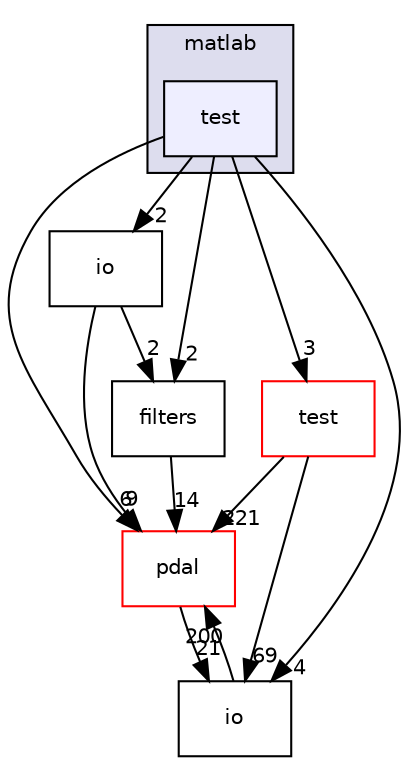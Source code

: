 digraph "pdal/plugins/matlab/test" {
  compound=true
  node [ fontsize="10", fontname="Helvetica"];
  edge [ labelfontsize="10", labelfontname="Helvetica"];
  subgraph clusterdir_b09789ddcb695fc624ec559742a2b8b6 {
    graph [ bgcolor="#ddddee", pencolor="black", label="matlab" fontname="Helvetica", fontsize="10", URL="dir_b09789ddcb695fc624ec559742a2b8b6.html"]
  dir_3f9020257457a9414d9fef544cf2404f [shape=box, label="test", style="filled", fillcolor="#eeeeff", pencolor="black", URL="dir_3f9020257457a9414d9fef544cf2404f.html"];
  }
  dir_37e2adedb6e706efcbfadb5213756005 [shape=box label="pdal" fillcolor="white" style="filled" color="red" URL="dir_37e2adedb6e706efcbfadb5213756005.html"];
  dir_a7184bb2073c09efe3928f69dd0948fb [shape=box label="io" URL="dir_a7184bb2073c09efe3928f69dd0948fb.html"];
  dir_88aa5027650279860e272a4a9998da6e [shape=box label="test" fillcolor="white" style="filled" color="red" URL="dir_88aa5027650279860e272a4a9998da6e.html"];
  dir_c98958ab957f53ac50c5b01cf100afb4 [shape=box label="filters" URL="dir_c98958ab957f53ac50c5b01cf100afb4.html"];
  dir_1d5bbadd870fe047ff237b24e55617ae [shape=box label="io" URL="dir_1d5bbadd870fe047ff237b24e55617ae.html"];
  dir_37e2adedb6e706efcbfadb5213756005->dir_1d5bbadd870fe047ff237b24e55617ae [headlabel="21", labeldistance=1.5 headhref="dir_000050_000044.html"];
  dir_a7184bb2073c09efe3928f69dd0948fb->dir_37e2adedb6e706efcbfadb5213756005 [headlabel="9", labeldistance=1.5 headhref="dir_000074_000050.html"];
  dir_a7184bb2073c09efe3928f69dd0948fb->dir_c98958ab957f53ac50c5b01cf100afb4 [headlabel="2", labeldistance=1.5 headhref="dir_000074_000071.html"];
  dir_88aa5027650279860e272a4a9998da6e->dir_37e2adedb6e706efcbfadb5213756005 [headlabel="221", labeldistance=1.5 headhref="dir_000012_000050.html"];
  dir_88aa5027650279860e272a4a9998da6e->dir_1d5bbadd870fe047ff237b24e55617ae [headlabel="69", labeldistance=1.5 headhref="dir_000012_000044.html"];
  dir_c98958ab957f53ac50c5b01cf100afb4->dir_37e2adedb6e706efcbfadb5213756005 [headlabel="14", labeldistance=1.5 headhref="dir_000071_000050.html"];
  dir_1d5bbadd870fe047ff237b24e55617ae->dir_37e2adedb6e706efcbfadb5213756005 [headlabel="200", labeldistance=1.5 headhref="dir_000044_000050.html"];
  dir_3f9020257457a9414d9fef544cf2404f->dir_37e2adedb6e706efcbfadb5213756005 [headlabel="6", labeldistance=1.5 headhref="dir_000075_000050.html"];
  dir_3f9020257457a9414d9fef544cf2404f->dir_a7184bb2073c09efe3928f69dd0948fb [headlabel="2", labeldistance=1.5 headhref="dir_000075_000074.html"];
  dir_3f9020257457a9414d9fef544cf2404f->dir_88aa5027650279860e272a4a9998da6e [headlabel="3", labeldistance=1.5 headhref="dir_000075_000012.html"];
  dir_3f9020257457a9414d9fef544cf2404f->dir_c98958ab957f53ac50c5b01cf100afb4 [headlabel="2", labeldistance=1.5 headhref="dir_000075_000071.html"];
  dir_3f9020257457a9414d9fef544cf2404f->dir_1d5bbadd870fe047ff237b24e55617ae [headlabel="4", labeldistance=1.5 headhref="dir_000075_000044.html"];
}
